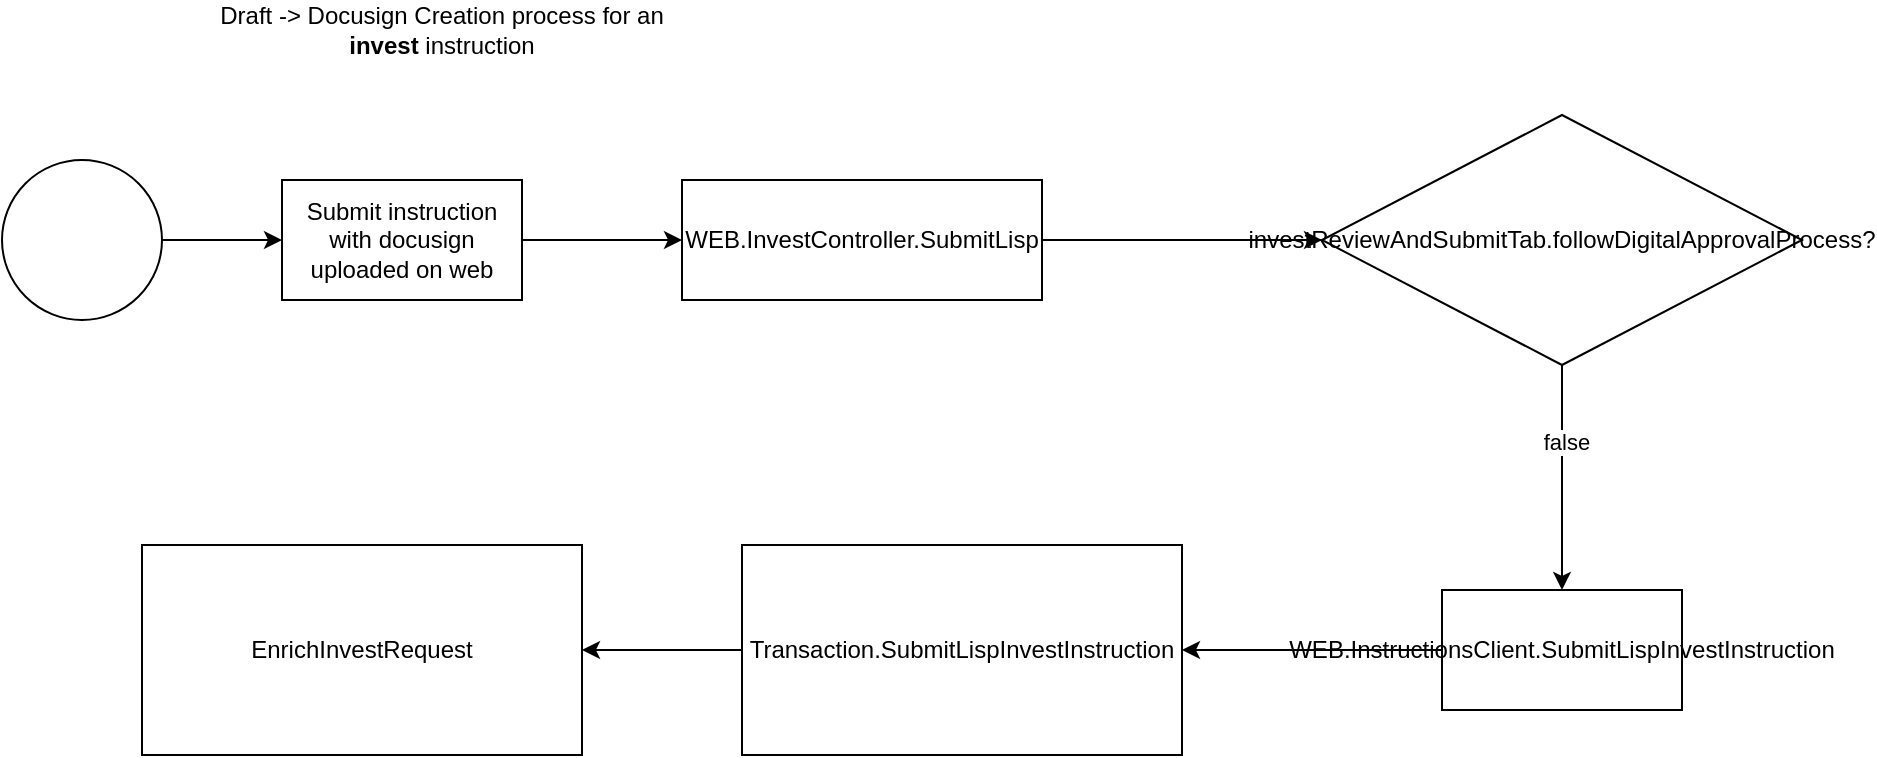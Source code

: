 <mxfile version="23.1.1" type="github">
  <diagram name="Page-1" id="zT4JeByvZtGIFtq0zUbu">
    <mxGraphModel dx="906" dy="1714" grid="1" gridSize="10" guides="1" tooltips="1" connect="1" arrows="1" fold="1" page="1" pageScale="1" pageWidth="850" pageHeight="1100" math="0" shadow="0">
      <root>
        <mxCell id="0" />
        <mxCell id="1" parent="0" />
        <mxCell id="pyO-_Wrlsn7nvp1Dqm6k-1" value="Draft -&amp;gt; Docusign Creation process for an &lt;b&gt;invest&lt;/b&gt;&amp;nbsp;instruction" style="text;html=1;strokeColor=none;fillColor=none;align=center;verticalAlign=middle;whiteSpace=wrap;rounded=0;" vertex="1" parent="1">
          <mxGeometry x="110" y="110" width="300" height="30" as="geometry" />
        </mxCell>
        <mxCell id="pyO-_Wrlsn7nvp1Dqm6k-4" value="" style="edgeStyle=orthogonalEdgeStyle;rounded=0;orthogonalLoop=1;jettySize=auto;html=1;" edge="1" parent="1" source="pyO-_Wrlsn7nvp1Dqm6k-2" target="pyO-_Wrlsn7nvp1Dqm6k-3">
          <mxGeometry relative="1" as="geometry" />
        </mxCell>
        <mxCell id="pyO-_Wrlsn7nvp1Dqm6k-2" value="" style="ellipse;whiteSpace=wrap;html=1;aspect=fixed;" vertex="1" parent="1">
          <mxGeometry x="40" y="190" width="80" height="80" as="geometry" />
        </mxCell>
        <mxCell id="pyO-_Wrlsn7nvp1Dqm6k-6" value="" style="edgeStyle=orthogonalEdgeStyle;rounded=0;orthogonalLoop=1;jettySize=auto;html=1;" edge="1" parent="1" source="pyO-_Wrlsn7nvp1Dqm6k-3" target="pyO-_Wrlsn7nvp1Dqm6k-5">
          <mxGeometry relative="1" as="geometry" />
        </mxCell>
        <mxCell id="pyO-_Wrlsn7nvp1Dqm6k-3" value="Submit instruction with docusign uploaded on web" style="whiteSpace=wrap;html=1;" vertex="1" parent="1">
          <mxGeometry x="180" y="200" width="120" height="60" as="geometry" />
        </mxCell>
        <mxCell id="pyO-_Wrlsn7nvp1Dqm6k-8" value="" style="edgeStyle=orthogonalEdgeStyle;rounded=0;orthogonalLoop=1;jettySize=auto;html=1;" edge="1" parent="1" source="pyO-_Wrlsn7nvp1Dqm6k-5" target="pyO-_Wrlsn7nvp1Dqm6k-7">
          <mxGeometry relative="1" as="geometry" />
        </mxCell>
        <mxCell id="pyO-_Wrlsn7nvp1Dqm6k-5" value="WEB.InvestController.SubmitLisp" style="whiteSpace=wrap;html=1;" vertex="1" parent="1">
          <mxGeometry x="380" y="200" width="180" height="60" as="geometry" />
        </mxCell>
        <mxCell id="pyO-_Wrlsn7nvp1Dqm6k-10" value="" style="edgeStyle=orthogonalEdgeStyle;rounded=0;orthogonalLoop=1;jettySize=auto;html=1;" edge="1" parent="1" source="pyO-_Wrlsn7nvp1Dqm6k-7" target="pyO-_Wrlsn7nvp1Dqm6k-9">
          <mxGeometry relative="1" as="geometry" />
        </mxCell>
        <mxCell id="pyO-_Wrlsn7nvp1Dqm6k-11" value="false" style="edgeLabel;html=1;align=center;verticalAlign=middle;resizable=0;points=[];" vertex="1" connectable="0" parent="pyO-_Wrlsn7nvp1Dqm6k-10">
          <mxGeometry x="-0.319" y="2" relative="1" as="geometry">
            <mxPoint as="offset" />
          </mxGeometry>
        </mxCell>
        <mxCell id="pyO-_Wrlsn7nvp1Dqm6k-7" value="investReviewAndSubmitTab.followDigitalApprovalProcess?" style="rhombus;whiteSpace=wrap;html=1;" vertex="1" parent="1">
          <mxGeometry x="700" y="167.5" width="240" height="125" as="geometry" />
        </mxCell>
        <mxCell id="pyO-_Wrlsn7nvp1Dqm6k-13" value="" style="edgeStyle=orthogonalEdgeStyle;rounded=0;orthogonalLoop=1;jettySize=auto;html=1;" edge="1" parent="1" source="pyO-_Wrlsn7nvp1Dqm6k-9" target="pyO-_Wrlsn7nvp1Dqm6k-12">
          <mxGeometry relative="1" as="geometry" />
        </mxCell>
        <mxCell id="pyO-_Wrlsn7nvp1Dqm6k-9" value="WEB.InstructionsClient.SubmitLispInvestInstruction" style="whiteSpace=wrap;html=1;" vertex="1" parent="1">
          <mxGeometry x="760" y="405" width="120" height="60" as="geometry" />
        </mxCell>
        <mxCell id="pyO-_Wrlsn7nvp1Dqm6k-15" value="" style="edgeStyle=orthogonalEdgeStyle;rounded=0;orthogonalLoop=1;jettySize=auto;html=1;" edge="1" parent="1" source="pyO-_Wrlsn7nvp1Dqm6k-12" target="pyO-_Wrlsn7nvp1Dqm6k-14">
          <mxGeometry relative="1" as="geometry" />
        </mxCell>
        <mxCell id="pyO-_Wrlsn7nvp1Dqm6k-12" value="Transaction.SubmitLispInvestInstruction" style="whiteSpace=wrap;html=1;" vertex="1" parent="1">
          <mxGeometry x="410" y="382.5" width="220" height="105" as="geometry" />
        </mxCell>
        <mxCell id="pyO-_Wrlsn7nvp1Dqm6k-14" value="EnrichInvestRequest" style="whiteSpace=wrap;html=1;" vertex="1" parent="1">
          <mxGeometry x="110" y="382.5" width="220" height="105" as="geometry" />
        </mxCell>
      </root>
    </mxGraphModel>
  </diagram>
</mxfile>
